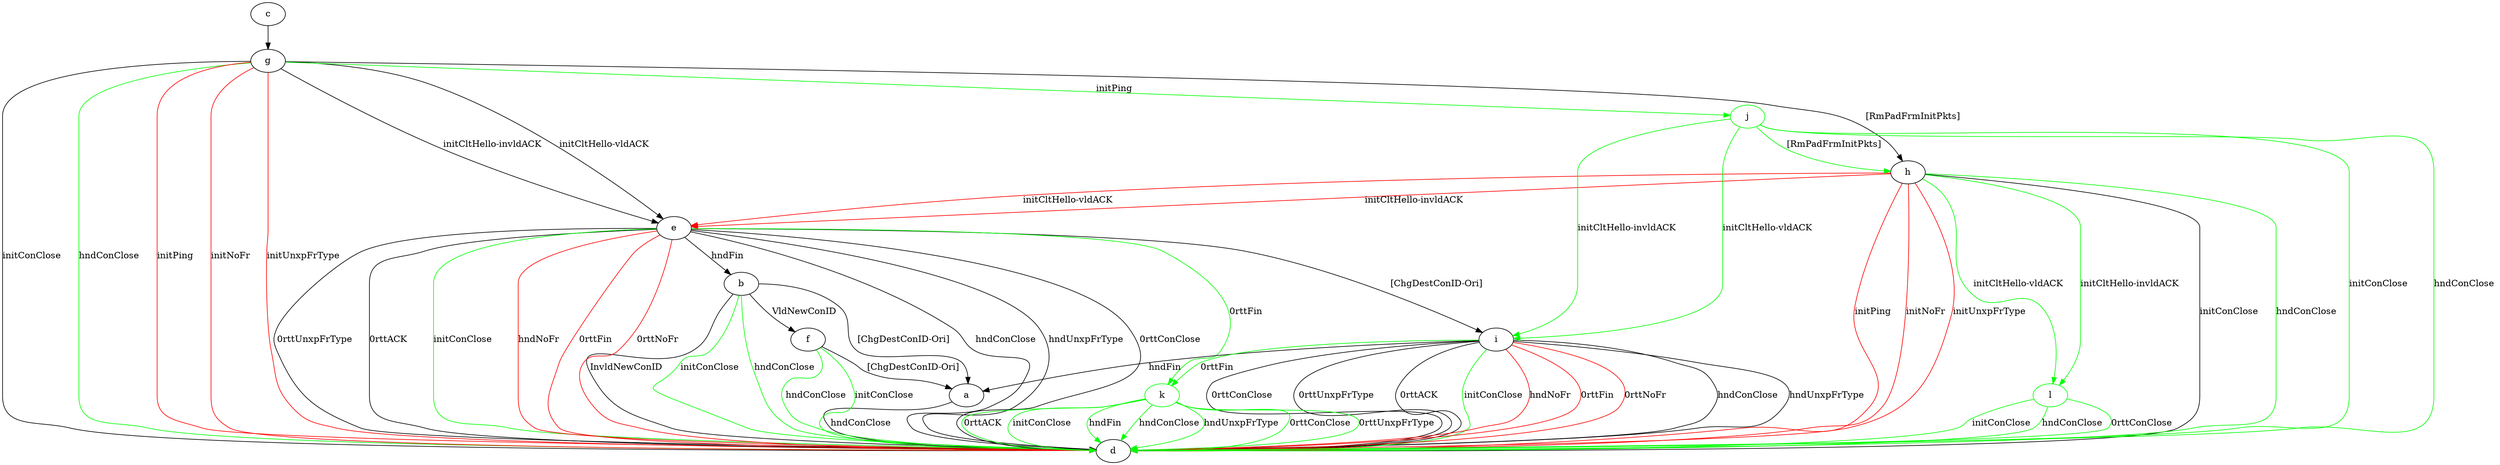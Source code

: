 digraph "" {
	a -> d	[key=0,
		label="hndConClose "];
	b -> a	[key=0,
		label="[ChgDestConID-Ori] "];
	b -> d	[key=0,
		label="InvldNewConID "];
	b -> d	[key=1,
		color=green,
		label="initConClose "];
	b -> d	[key=2,
		color=green,
		label="hndConClose "];
	b -> f	[key=0,
		label="VldNewConID "];
	c -> g	[key=0];
	e -> b	[key=0,
		label="hndFin "];
	e -> d	[key=0,
		label="hndConClose "];
	e -> d	[key=1,
		label="hndUnxpFrType "];
	e -> d	[key=2,
		label="0rttConClose "];
	e -> d	[key=3,
		label="0rttUnxpFrType "];
	e -> d	[key=4,
		label="0rttACK "];
	e -> d	[key=5,
		color=green,
		label="initConClose "];
	e -> d	[key=6,
		color=red,
		label="hndNoFr "];
	e -> d	[key=7,
		color=red,
		label="0rttFin "];
	e -> d	[key=8,
		color=red,
		label="0rttNoFr "];
	e -> i	[key=0,
		label="[ChgDestConID-Ori] "];
	k	[color=green];
	e -> k	[key=0,
		color=green,
		label="0rttFin "];
	f -> a	[key=0,
		label="[ChgDestConID-Ori] "];
	f -> d	[key=0,
		color=green,
		label="initConClose "];
	f -> d	[key=1,
		color=green,
		label="hndConClose "];
	g -> d	[key=0,
		label="initConClose "];
	g -> d	[key=1,
		color=green,
		label="hndConClose "];
	g -> d	[key=2,
		color=red,
		label="initPing "];
	g -> d	[key=3,
		color=red,
		label="initNoFr "];
	g -> d	[key=4,
		color=red,
		label="initUnxpFrType "];
	g -> e	[key=0,
		label="initCltHello-vldACK "];
	g -> e	[key=1,
		label="initCltHello-invldACK "];
	g -> h	[key=0,
		label="[RmPadFrmInitPkts] "];
	j	[color=green];
	g -> j	[key=0,
		color=green,
		label="initPing "];
	h -> d	[key=0,
		label="initConClose "];
	h -> d	[key=1,
		color=green,
		label="hndConClose "];
	h -> d	[key=2,
		color=red,
		label="initPing "];
	h -> d	[key=3,
		color=red,
		label="initNoFr "];
	h -> d	[key=4,
		color=red,
		label="initUnxpFrType "];
	h -> e	[key=0,
		color=red,
		label="initCltHello-vldACK "];
	h -> e	[key=1,
		color=red,
		label="initCltHello-invldACK "];
	l	[color=green];
	h -> l	[key=0,
		color=green,
		label="initCltHello-vldACK "];
	h -> l	[key=1,
		color=green,
		label="initCltHello-invldACK "];
	i -> a	[key=0,
		label="hndFin "];
	i -> d	[key=0,
		label="hndConClose "];
	i -> d	[key=1,
		label="hndUnxpFrType "];
	i -> d	[key=2,
		label="0rttConClose "];
	i -> d	[key=3,
		label="0rttUnxpFrType "];
	i -> d	[key=4,
		label="0rttACK "];
	i -> d	[key=5,
		color=green,
		label="initConClose "];
	i -> d	[key=6,
		color=red,
		label="hndNoFr "];
	i -> d	[key=7,
		color=red,
		label="0rttFin "];
	i -> d	[key=8,
		color=red,
		label="0rttNoFr "];
	i -> k	[key=0,
		color=green,
		label="0rttFin "];
	j -> d	[key=0,
		color=green,
		label="initConClose "];
	j -> d	[key=1,
		color=green,
		label="hndConClose "];
	j -> h	[key=0,
		color=green,
		label="[RmPadFrmInitPkts] "];
	j -> i	[key=0,
		color=green,
		label="initCltHello-vldACK "];
	j -> i	[key=1,
		color=green,
		label="initCltHello-invldACK "];
	k -> d	[key=0,
		color=green,
		label="initConClose "];
	k -> d	[key=1,
		color=green,
		label="hndFin "];
	k -> d	[key=2,
		color=green,
		label="hndConClose "];
	k -> d	[key=3,
		color=green,
		label="hndUnxpFrType "];
	k -> d	[key=4,
		color=green,
		label="0rttConClose "];
	k -> d	[key=5,
		color=green,
		label="0rttUnxpFrType "];
	k -> d	[key=6,
		color=green,
		label="0rttACK "];
	l -> d	[key=0,
		color=green,
		label="initConClose "];
	l -> d	[key=1,
		color=green,
		label="hndConClose "];
	l -> d	[key=2,
		color=green,
		label="0rttConClose "];
}
